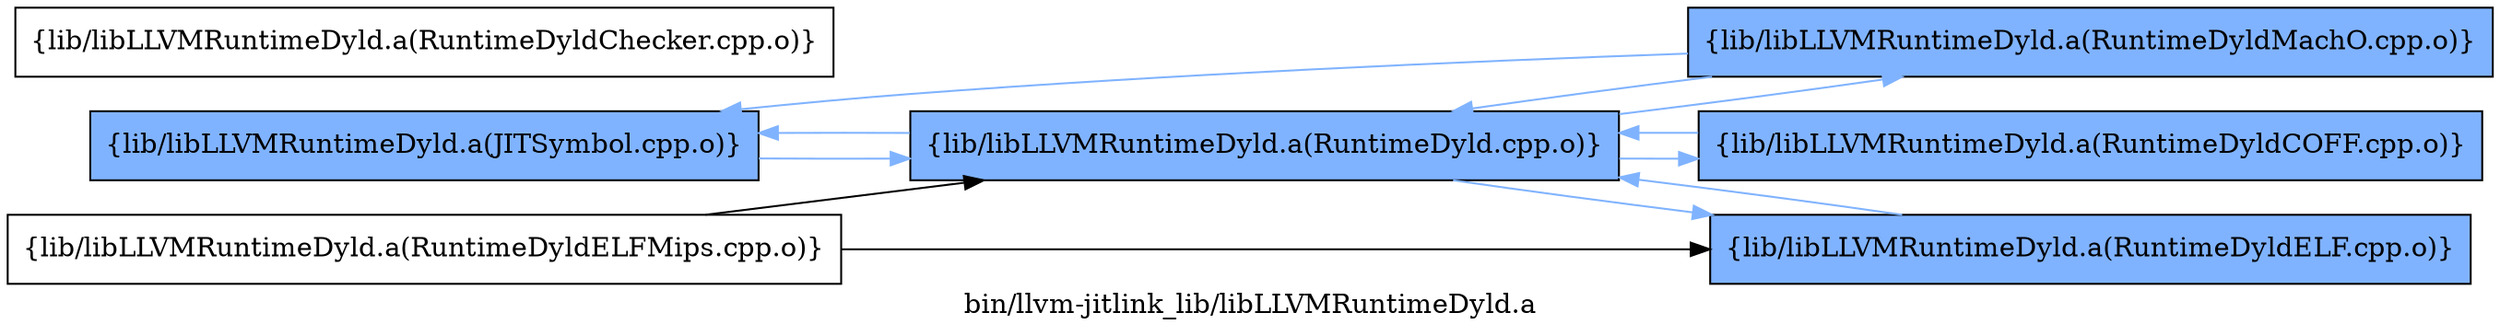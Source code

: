 digraph "bin/llvm-jitlink_lib/libLLVMRuntimeDyld.a" {
	label="bin/llvm-jitlink_lib/libLLVMRuntimeDyld.a";
	rankdir=LR;
	{ rank=same; Node0x5559f706d058;  }
	{ rank=same; Node0x5559f706dd78;  }
	{ rank=same; Node0x5559f706d058;  }
	{ rank=same; Node0x5559f706dd78;  }

	Node0x5559f706d058 [shape=record,shape=box,group=1,style=filled,fillcolor="0.600000 0.5 1",label="{lib/libLLVMRuntimeDyld.a(JITSymbol.cpp.o)}"];
	Node0x5559f706d058 -> Node0x5559f706dd78[color="0.600000 0.5 1"];
	Node0x5559f706d648 [shape=record,shape=box,group=0,label="{lib/libLLVMRuntimeDyld.a(RuntimeDyldChecker.cpp.o)}"];
	Node0x5559f706dd78 [shape=record,shape=box,group=1,style=filled,fillcolor="0.600000 0.5 1",label="{lib/libLLVMRuntimeDyld.a(RuntimeDyld.cpp.o)}"];
	Node0x5559f706dd78 -> Node0x5559f706d058[color="0.600000 0.5 1"];
	Node0x5559f706dd78 -> Node0x5559f7064f48[color="0.600000 0.5 1"];
	Node0x5559f706dd78 -> Node0x5559f70642c8[color="0.600000 0.5 1"];
	Node0x5559f706dd78 -> Node0x5559f7065e48[color="0.600000 0.5 1"];
	Node0x5559f7064f48 [shape=record,shape=box,group=1,style=filled,fillcolor="0.600000 0.5 1",label="{lib/libLLVMRuntimeDyld.a(RuntimeDyldCOFF.cpp.o)}"];
	Node0x5559f7064f48 -> Node0x5559f706dd78[color="0.600000 0.5 1"];
	Node0x5559f70642c8 [shape=record,shape=box,group=1,style=filled,fillcolor="0.600000 0.5 1",label="{lib/libLLVMRuntimeDyld.a(RuntimeDyldELF.cpp.o)}"];
	Node0x5559f70642c8 -> Node0x5559f706dd78[color="0.600000 0.5 1"];
	Node0x5559f7065e48 [shape=record,shape=box,group=1,style=filled,fillcolor="0.600000 0.5 1",label="{lib/libLLVMRuntimeDyld.a(RuntimeDyldMachO.cpp.o)}"];
	Node0x5559f7065e48 -> Node0x5559f706d058[color="0.600000 0.5 1"];
	Node0x5559f7065e48 -> Node0x5559f706dd78[color="0.600000 0.5 1"];
	Node0x5559f70665c8 [shape=record,shape=box,group=0,label="{lib/libLLVMRuntimeDyld.a(RuntimeDyldELFMips.cpp.o)}"];
	Node0x5559f70665c8 -> Node0x5559f706dd78;
	Node0x5559f70665c8 -> Node0x5559f70642c8;
}
